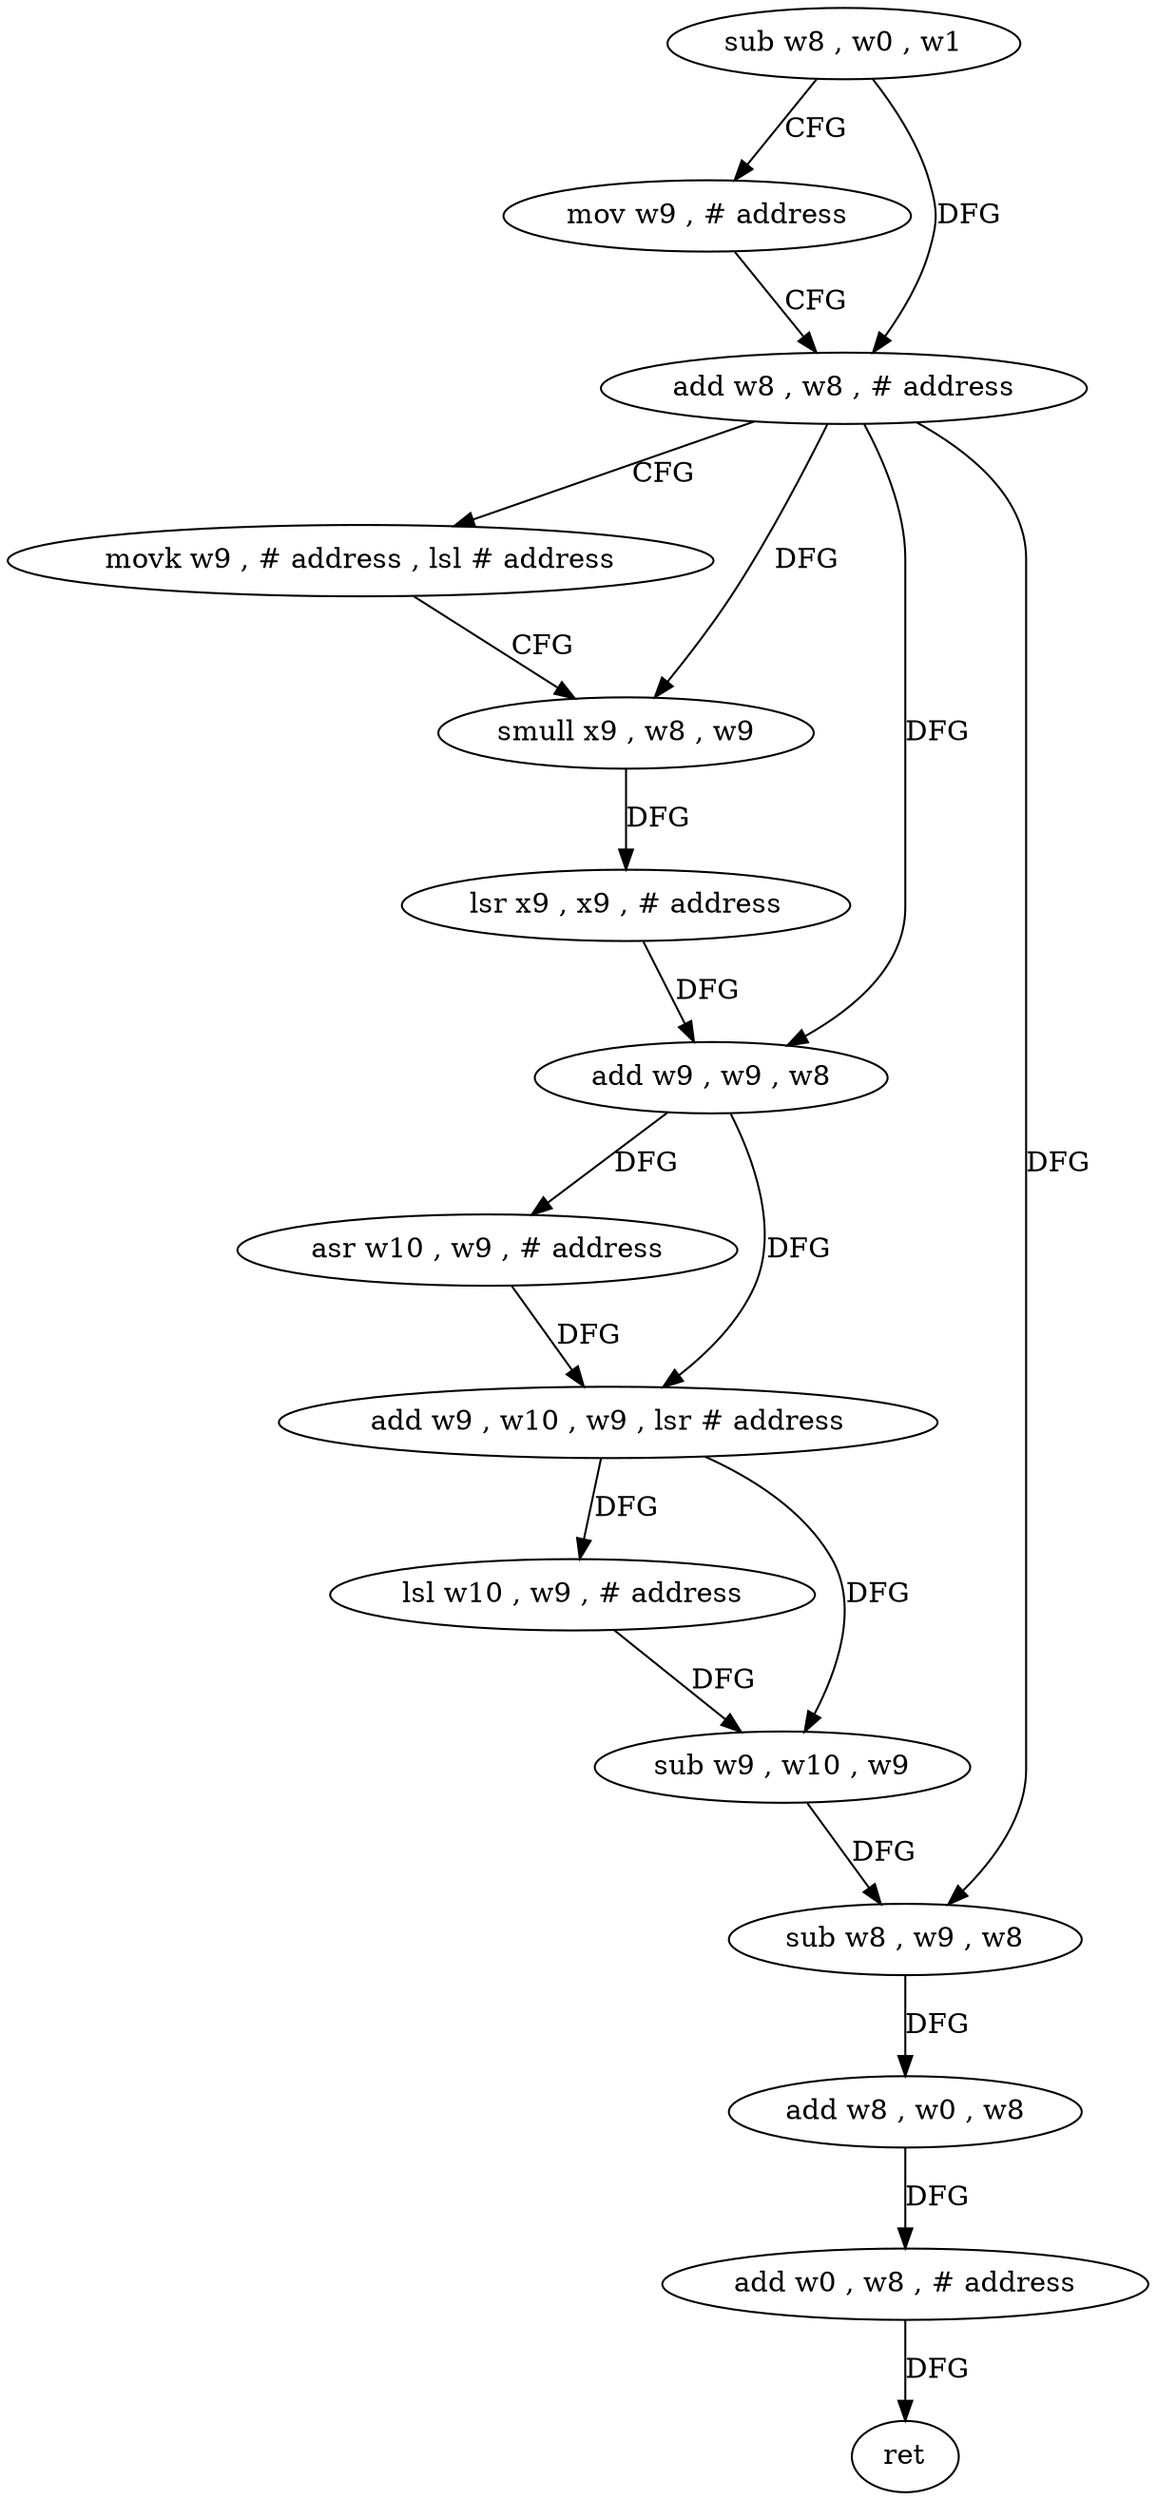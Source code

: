 digraph "func" {
"4259372" [label = "sub w8 , w0 , w1" ]
"4259376" [label = "mov w9 , # address" ]
"4259380" [label = "add w8 , w8 , # address" ]
"4259384" [label = "movk w9 , # address , lsl # address" ]
"4259388" [label = "smull x9 , w8 , w9" ]
"4259392" [label = "lsr x9 , x9 , # address" ]
"4259396" [label = "add w9 , w9 , w8" ]
"4259400" [label = "asr w10 , w9 , # address" ]
"4259404" [label = "add w9 , w10 , w9 , lsr # address" ]
"4259408" [label = "lsl w10 , w9 , # address" ]
"4259412" [label = "sub w9 , w10 , w9" ]
"4259416" [label = "sub w8 , w9 , w8" ]
"4259420" [label = "add w8 , w0 , w8" ]
"4259424" [label = "add w0 , w8 , # address" ]
"4259428" [label = "ret" ]
"4259372" -> "4259376" [ label = "CFG" ]
"4259372" -> "4259380" [ label = "DFG" ]
"4259376" -> "4259380" [ label = "CFG" ]
"4259380" -> "4259384" [ label = "CFG" ]
"4259380" -> "4259388" [ label = "DFG" ]
"4259380" -> "4259396" [ label = "DFG" ]
"4259380" -> "4259416" [ label = "DFG" ]
"4259384" -> "4259388" [ label = "CFG" ]
"4259388" -> "4259392" [ label = "DFG" ]
"4259392" -> "4259396" [ label = "DFG" ]
"4259396" -> "4259400" [ label = "DFG" ]
"4259396" -> "4259404" [ label = "DFG" ]
"4259400" -> "4259404" [ label = "DFG" ]
"4259404" -> "4259408" [ label = "DFG" ]
"4259404" -> "4259412" [ label = "DFG" ]
"4259408" -> "4259412" [ label = "DFG" ]
"4259412" -> "4259416" [ label = "DFG" ]
"4259416" -> "4259420" [ label = "DFG" ]
"4259420" -> "4259424" [ label = "DFG" ]
"4259424" -> "4259428" [ label = "DFG" ]
}
